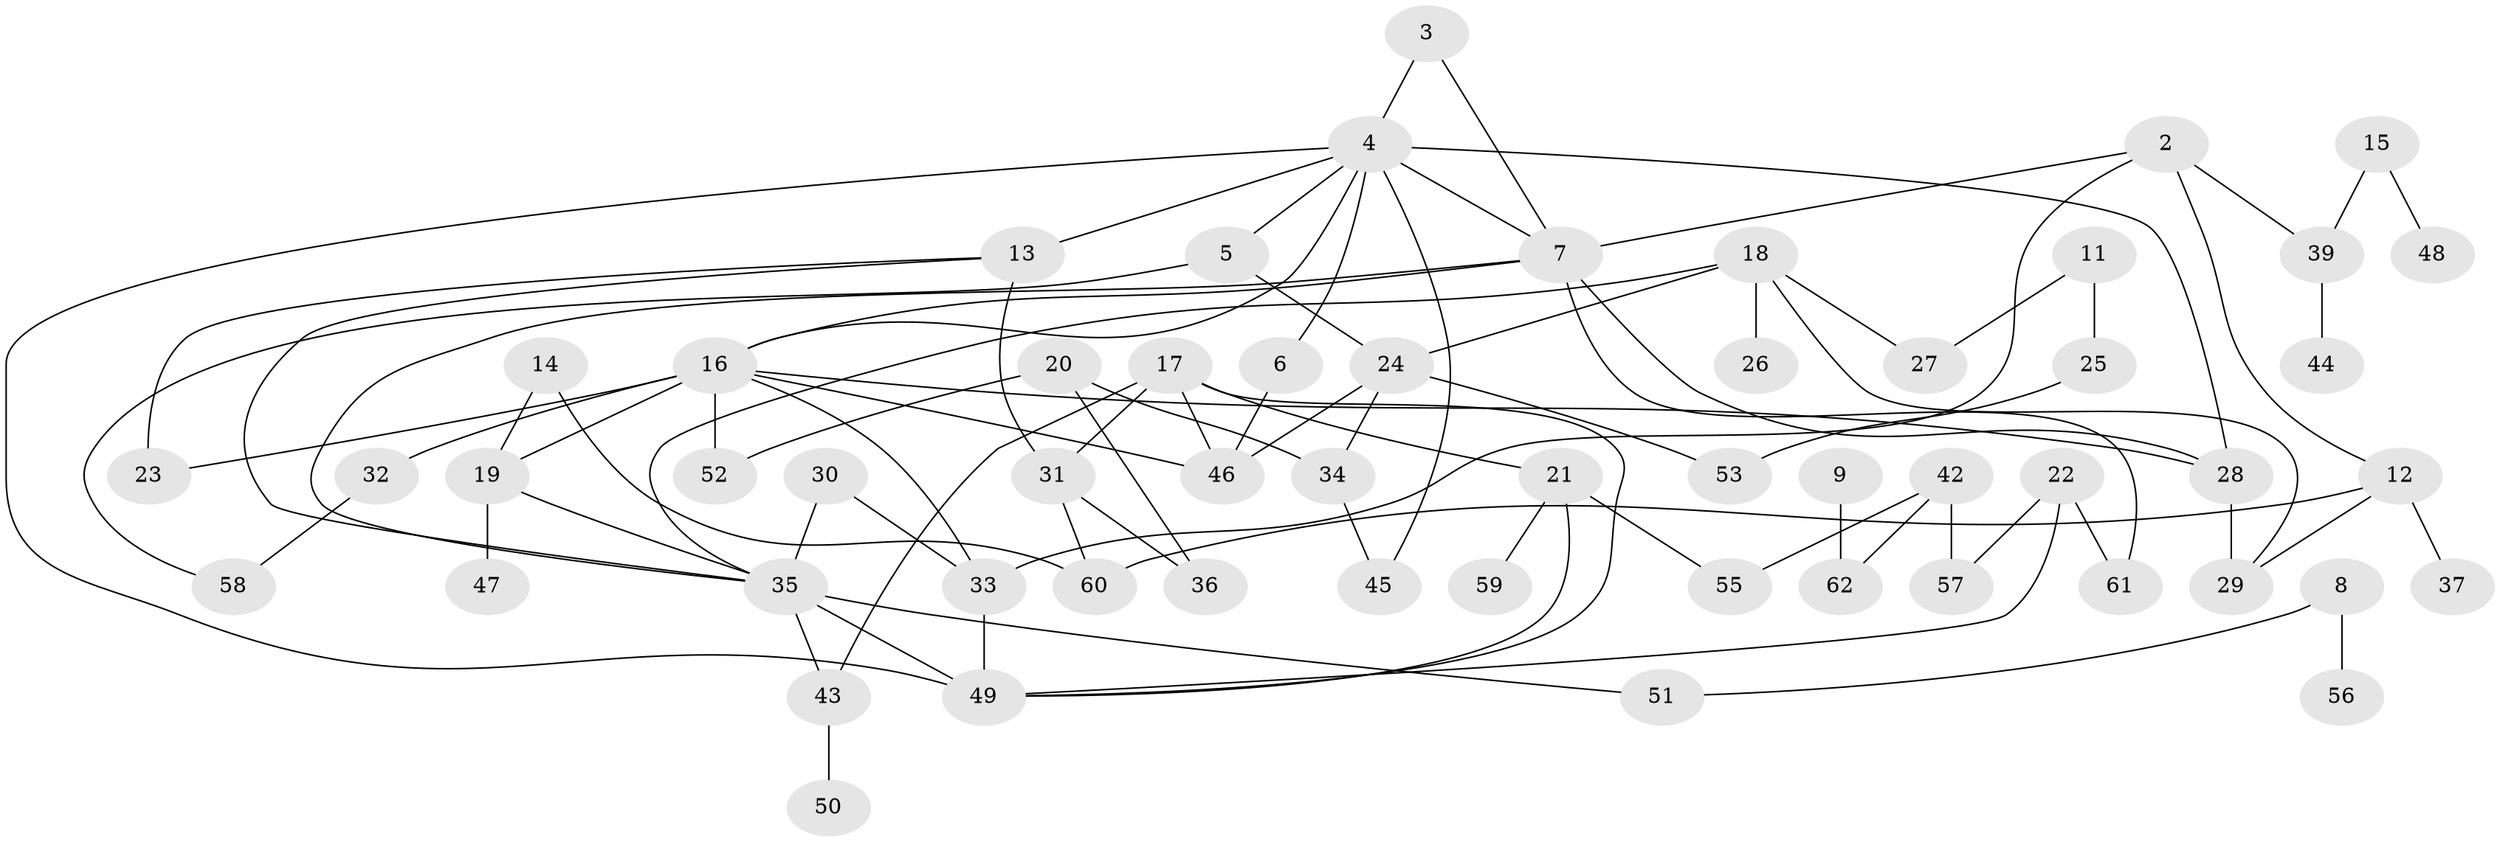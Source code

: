 // original degree distribution, {0: 0.04878048780487805, 4: 0.0975609756097561, 3: 0.25203252032520324, 1: 0.22764227642276422, 2: 0.2845528455284553, 6: 0.032520325203252036, 5: 0.04878048780487805, 7: 0.008130081300813009}
// Generated by graph-tools (version 1.1) at 2025/33/03/09/25 02:33:32]
// undirected, 56 vertices, 84 edges
graph export_dot {
graph [start="1"]
  node [color=gray90,style=filled];
  2;
  3;
  4;
  5;
  6;
  7;
  8;
  9;
  11;
  12;
  13;
  14;
  15;
  16;
  17;
  18;
  19;
  20;
  21;
  22;
  23;
  24;
  25;
  26;
  27;
  28;
  29;
  30;
  31;
  32;
  33;
  34;
  35;
  36;
  37;
  39;
  42;
  43;
  44;
  45;
  46;
  47;
  48;
  49;
  50;
  51;
  52;
  53;
  55;
  56;
  57;
  58;
  59;
  60;
  61;
  62;
  2 -- 7 [weight=1.0];
  2 -- 12 [weight=1.0];
  2 -- 33 [weight=1.0];
  2 -- 39 [weight=1.0];
  3 -- 4 [weight=1.0];
  3 -- 7 [weight=1.0];
  4 -- 5 [weight=1.0];
  4 -- 6 [weight=1.0];
  4 -- 7 [weight=2.0];
  4 -- 13 [weight=3.0];
  4 -- 16 [weight=1.0];
  4 -- 28 [weight=1.0];
  4 -- 45 [weight=2.0];
  4 -- 49 [weight=1.0];
  5 -- 24 [weight=1.0];
  5 -- 58 [weight=1.0];
  6 -- 46 [weight=2.0];
  7 -- 16 [weight=2.0];
  7 -- 28 [weight=1.0];
  7 -- 35 [weight=1.0];
  7 -- 61 [weight=1.0];
  8 -- 51 [weight=1.0];
  8 -- 56 [weight=1.0];
  9 -- 62 [weight=1.0];
  11 -- 25 [weight=1.0];
  11 -- 27 [weight=1.0];
  12 -- 29 [weight=1.0];
  12 -- 37 [weight=1.0];
  12 -- 60 [weight=1.0];
  13 -- 23 [weight=1.0];
  13 -- 31 [weight=1.0];
  13 -- 35 [weight=1.0];
  14 -- 19 [weight=1.0];
  14 -- 60 [weight=1.0];
  15 -- 39 [weight=1.0];
  15 -- 48 [weight=1.0];
  16 -- 19 [weight=1.0];
  16 -- 23 [weight=1.0];
  16 -- 28 [weight=1.0];
  16 -- 32 [weight=1.0];
  16 -- 33 [weight=1.0];
  16 -- 46 [weight=1.0];
  16 -- 52 [weight=1.0];
  17 -- 21 [weight=2.0];
  17 -- 31 [weight=1.0];
  17 -- 43 [weight=1.0];
  17 -- 46 [weight=1.0];
  17 -- 49 [weight=1.0];
  18 -- 24 [weight=1.0];
  18 -- 26 [weight=1.0];
  18 -- 27 [weight=1.0];
  18 -- 29 [weight=1.0];
  18 -- 35 [weight=1.0];
  19 -- 35 [weight=1.0];
  19 -- 47 [weight=1.0];
  20 -- 34 [weight=2.0];
  20 -- 36 [weight=1.0];
  20 -- 52 [weight=1.0];
  21 -- 49 [weight=1.0];
  21 -- 55 [weight=1.0];
  21 -- 59 [weight=1.0];
  22 -- 49 [weight=1.0];
  22 -- 57 [weight=1.0];
  22 -- 61 [weight=1.0];
  24 -- 34 [weight=1.0];
  24 -- 46 [weight=1.0];
  24 -- 53 [weight=1.0];
  25 -- 53 [weight=1.0];
  28 -- 29 [weight=1.0];
  30 -- 33 [weight=1.0];
  30 -- 35 [weight=1.0];
  31 -- 36 [weight=1.0];
  31 -- 60 [weight=1.0];
  32 -- 58 [weight=1.0];
  33 -- 49 [weight=2.0];
  34 -- 45 [weight=1.0];
  35 -- 43 [weight=1.0];
  35 -- 49 [weight=1.0];
  35 -- 51 [weight=1.0];
  39 -- 44 [weight=1.0];
  42 -- 55 [weight=1.0];
  42 -- 57 [weight=1.0];
  42 -- 62 [weight=1.0];
  43 -- 50 [weight=1.0];
}
